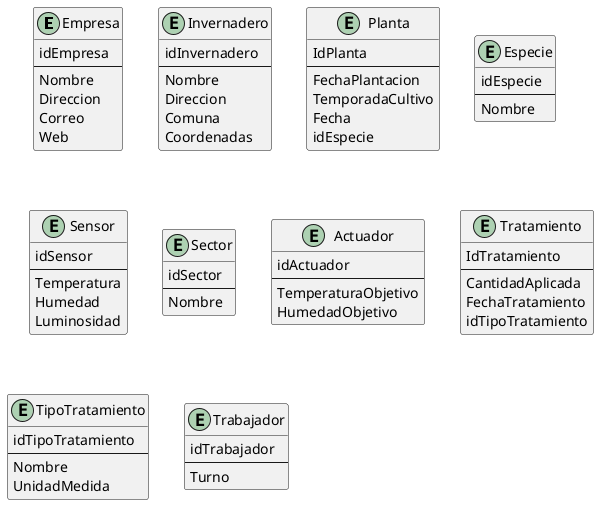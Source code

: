 @startuml Invernadero

entity Empresa{
    idEmpresa
    --
    Nombre
    Direccion
    Correo
    Web
}

entity Invernadero {
    idInvernadero
    --
    Nombre
    Direccion
    Comuna
    Coordenadas
}

entity Planta {
    IdPlanta
    --
    FechaPlantacion
    TemporadaCultivo
    Fecha
    idEspecie
}

entity Especie{
    idEspecie
    --
    Nombre
}

entity Sensor {
    idSensor
    --
    Temperatura
    Humedad
    Luminosidad
}

entity Sector {
    idSector
    --
    Nombre
}

entity Actuador {
    idActuador
    --
    TemperaturaObjetivo
    HumedadObjetivo
}

entity Tratamiento {
    IdTratamiento
    --
    CantidadAplicada
    FechaTratamiento
    idTipoTratamiento
}

entity TipoTratamiento{
    idTipoTratamiento
    --
    Nombre
    UnidadMedida
}

entity Trabajador {
    idTrabajador
    --
    Turno
}

@enduml